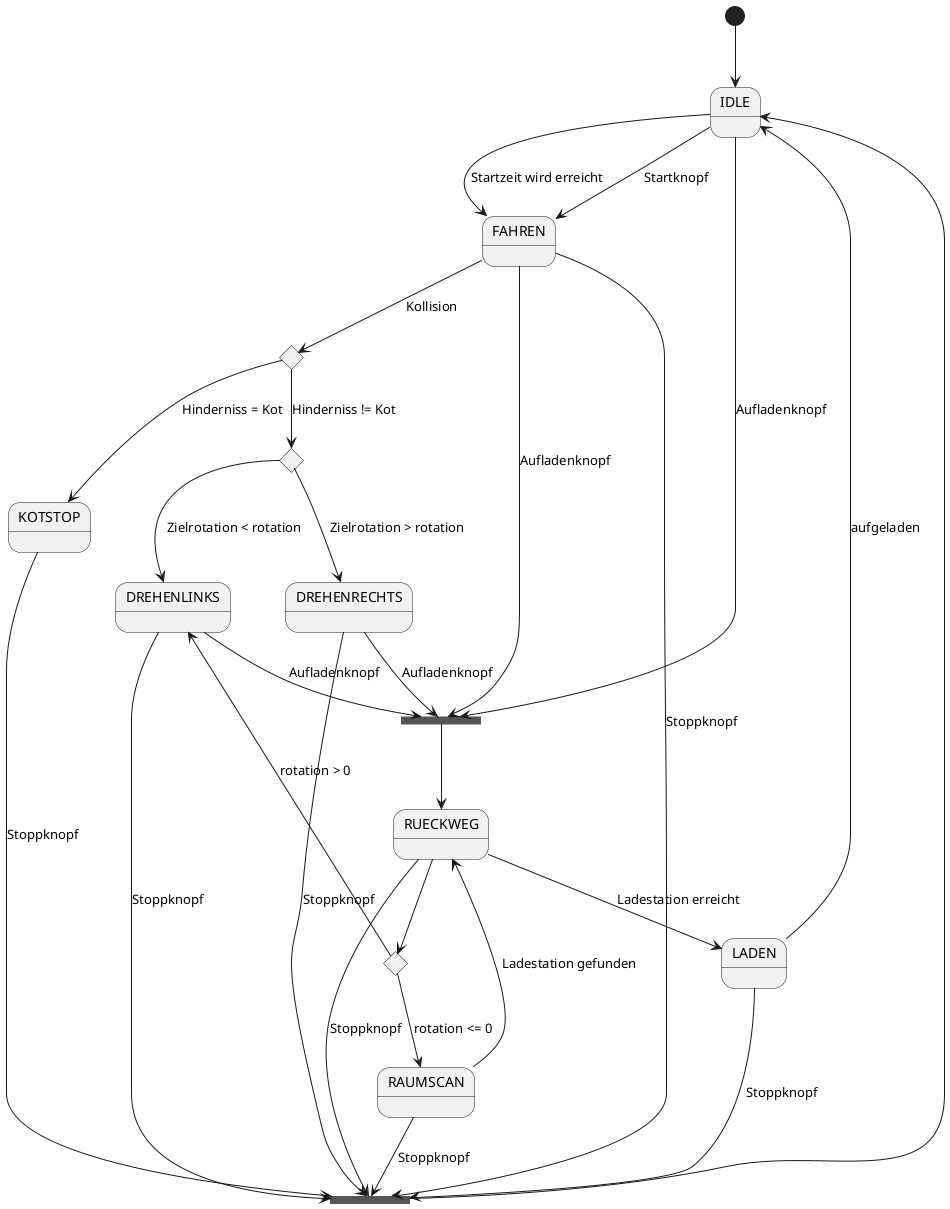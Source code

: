 @startuml

[*] --> IDLE
IDLE --> FAHREN : Startknopf
IDLE --> FAHREN : Startzeit wird erreicht

state KOLLISION <<choice>>
KOLLISION --> DREHENLINKS : Zielrotation < rotation
KOLLISION --> DREHENRECHTS : Zielrotation > rotation

state KOT <<choice>>
FAHREN --> KOT : Kollision
KOT --> KOTSTOP : Hinderniss = Kot
KOT --> KOLLISION : Hinderniss != Kot

state ROTATION <<choice>>
ROTATION --> DREHENLINKS : rotation > 0
ROTATION --> RAUMSCAN : rotation <= 0

RAUMSCAN --> RUECKWEG : Ladestation gefunden

RUECKWEG --> ROTATION
RUECKWEG --> LADEN : Ladestation erreicht
LADEN --> IDLE : aufgeladen

state AUFLADENKNOPF <<join>>
IDLE --> AUFLADENKNOPF : Aufladenknopf
FAHREN --> AUFLADENKNOPF : Aufladenknopf
DREHENLINKS --> AUFLADENKNOPF : Aufladenknopf
DREHENRECHTS --> AUFLADENKNOPF : Aufladenknopf
AUFLADENKNOPF --> RUECKWEG

state STOPPKNOPF <<join>>
FAHREN --> STOPPKNOPF : Stoppknopf
DREHENLINKS --> STOPPKNOPF : Stoppknopf
DREHENRECHTS --> STOPPKNOPF : Stoppknopf
RAUMSCAN --> STOPPKNOPF : Stoppknopf
RUECKWEG --> STOPPKNOPF : Stoppknopf
LADEN --> STOPPKNOPF : Stoppknopf
KOTSTOP --> STOPPKNOPF : Stoppknopf
STOPPKNOPF --> IDLE
@enduml